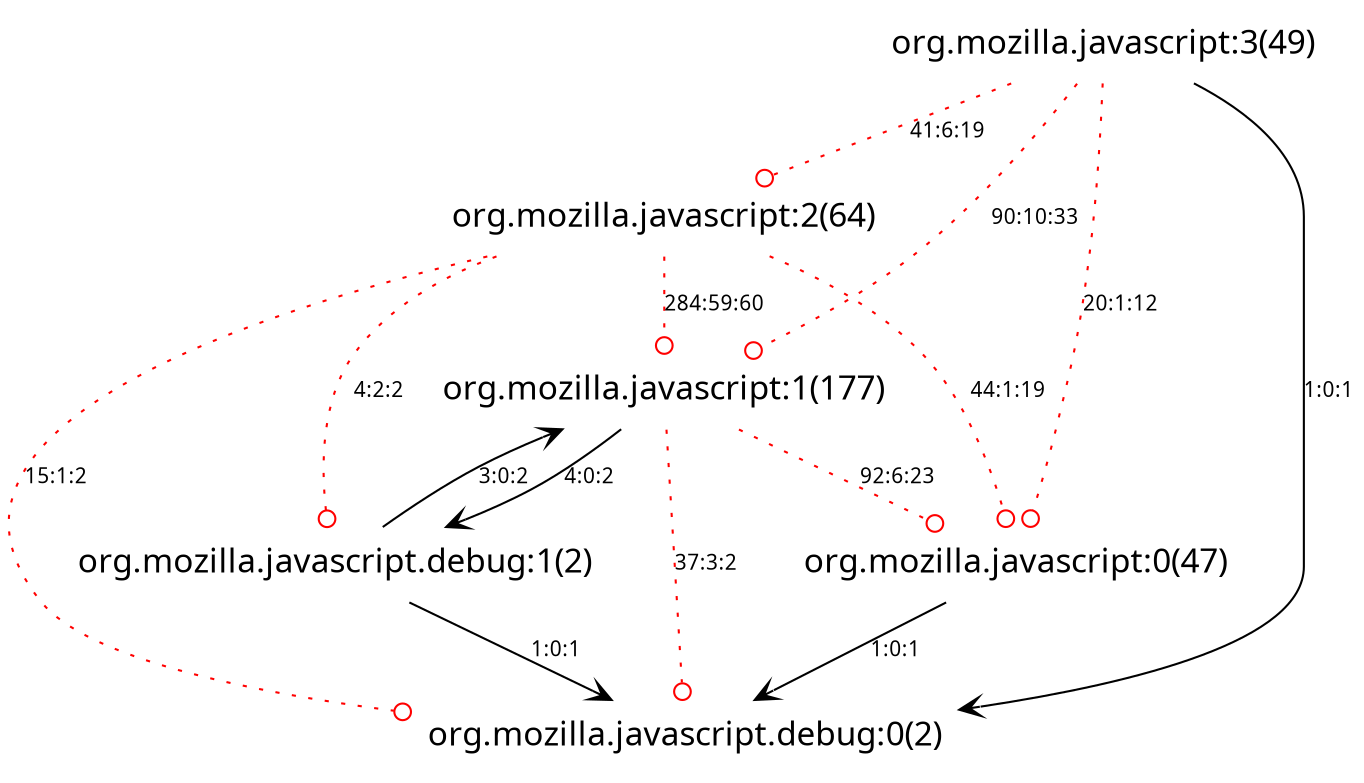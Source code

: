 digraph javascript_2_javascript_debug { 
 node [shape=plaintext, fontname=Skia, fontsize=16] 
edge [fontname=Skia, fontsize = 10];
5[ label="org.mozilla.javascript:1(177)"];
4[ label="org.mozilla.javascript:2(64)"];
3[ label="org.mozilla.javascript:3(49)"];
2[ label="org.mozilla.javascript.debug:0(2)"];
1[ label="org.mozilla.javascript:0(47)"];
0[ label="org.mozilla.javascript.debug:1(2)"];
0->5[color="black", arrowhead="vee", label = "3:0:2"];
0->2[color="black", arrowhead="vee", label = "1:0:1"];
1->2[color="black", arrowhead="vee", label = "1:0:1"];
3->5[color="red",  arrowhead="odot", style="dotted", label = "90:10:33"];
3->4[color="red",  arrowhead="odot", style="dotted", label = "41:6:19"];
3->1[color="red",  arrowhead="odot", style="dotted", label = "20:1:12"];
3->2[color="black", arrowhead="vee", label = "1:0:1"];
4->1[color="red",  arrowhead="odot", style="dotted", label = "44:1:19"];
4->5[color="red",  arrowhead="odot", style="dotted", label = "284:59:60"];
4->0[color="red",  arrowhead="odot", style="dotted", label = "4:2:2"];
4->2[color="red",  arrowhead="odot", style="dotted", label = "15:1:2"];
5->1[color="red",  arrowhead="odot", style="dotted", label = "92:6:23"];
5->2[color="red",  arrowhead="odot", style="dotted", label = "37:3:2"];
5->0[color="black", arrowhead="vee", label = "4:0:2"]
}